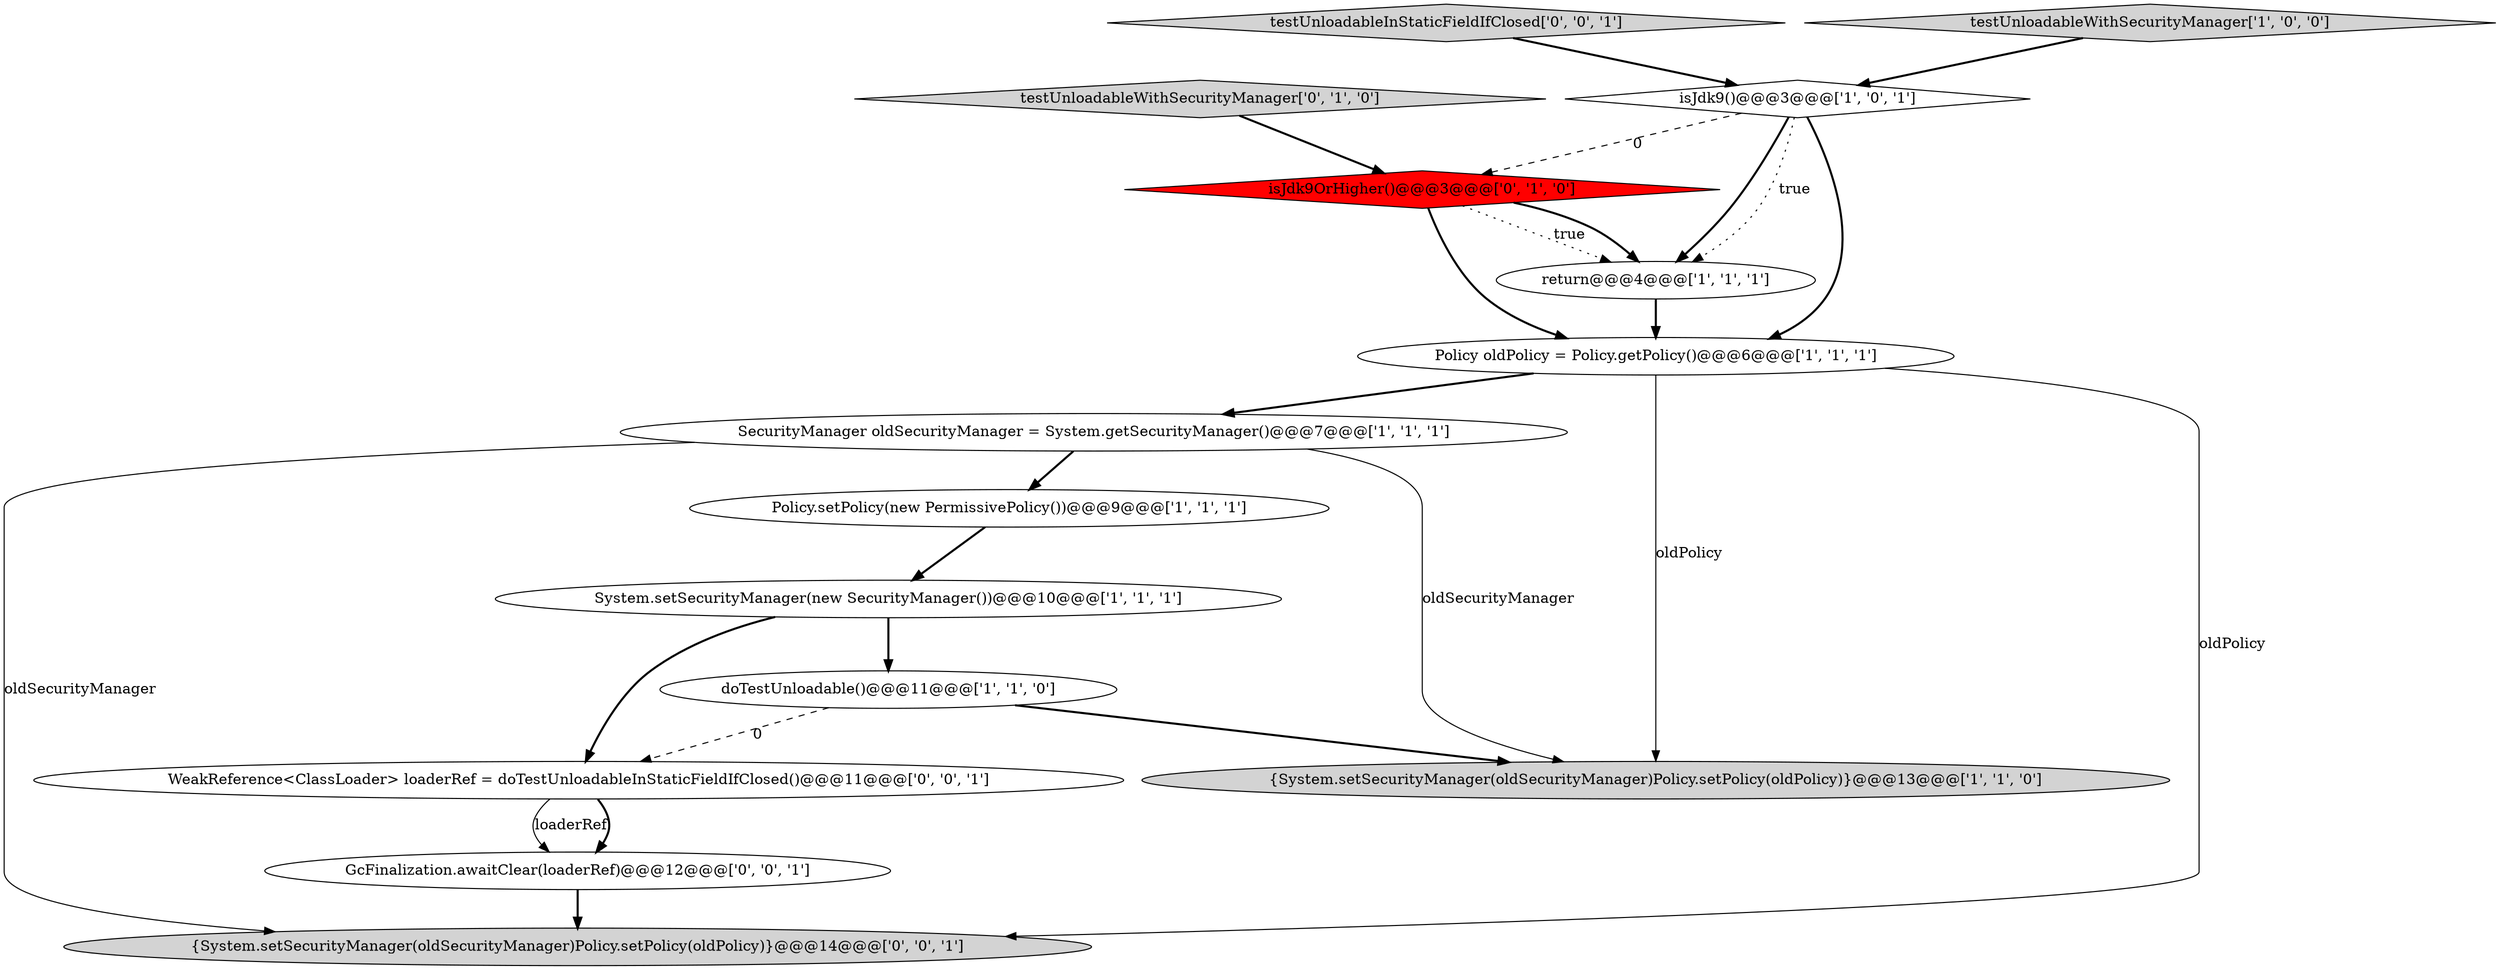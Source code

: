digraph {
9 [style = filled, label = "testUnloadableWithSecurityManager['0', '1', '0']", fillcolor = lightgray, shape = diamond image = "AAA0AAABBB2BBB"];
10 [style = filled, label = "isJdk9OrHigher()@@@3@@@['0', '1', '0']", fillcolor = red, shape = diamond image = "AAA1AAABBB2BBB"];
11 [style = filled, label = "GcFinalization.awaitClear(loaderRef)@@@12@@@['0', '0', '1']", fillcolor = white, shape = ellipse image = "AAA0AAABBB3BBB"];
2 [style = filled, label = "Policy.setPolicy(new PermissivePolicy())@@@9@@@['1', '1', '1']", fillcolor = white, shape = ellipse image = "AAA0AAABBB1BBB"];
4 [style = filled, label = "SecurityManager oldSecurityManager = System.getSecurityManager()@@@7@@@['1', '1', '1']", fillcolor = white, shape = ellipse image = "AAA0AAABBB1BBB"];
7 [style = filled, label = "Policy oldPolicy = Policy.getPolicy()@@@6@@@['1', '1', '1']", fillcolor = white, shape = ellipse image = "AAA0AAABBB1BBB"];
13 [style = filled, label = "testUnloadableInStaticFieldIfClosed['0', '0', '1']", fillcolor = lightgray, shape = diamond image = "AAA0AAABBB3BBB"];
14 [style = filled, label = "WeakReference<ClassLoader> loaderRef = doTestUnloadableInStaticFieldIfClosed()@@@11@@@['0', '0', '1']", fillcolor = white, shape = ellipse image = "AAA0AAABBB3BBB"];
1 [style = filled, label = "testUnloadableWithSecurityManager['1', '0', '0']", fillcolor = lightgray, shape = diamond image = "AAA0AAABBB1BBB"];
0 [style = filled, label = "{System.setSecurityManager(oldSecurityManager)Policy.setPolicy(oldPolicy)}@@@13@@@['1', '1', '0']", fillcolor = lightgray, shape = ellipse image = "AAA0AAABBB1BBB"];
12 [style = filled, label = "{System.setSecurityManager(oldSecurityManager)Policy.setPolicy(oldPolicy)}@@@14@@@['0', '0', '1']", fillcolor = lightgray, shape = ellipse image = "AAA0AAABBB3BBB"];
5 [style = filled, label = "doTestUnloadable()@@@11@@@['1', '1', '0']", fillcolor = white, shape = ellipse image = "AAA0AAABBB1BBB"];
6 [style = filled, label = "return@@@4@@@['1', '1', '1']", fillcolor = white, shape = ellipse image = "AAA0AAABBB1BBB"];
3 [style = filled, label = "isJdk9()@@@3@@@['1', '0', '1']", fillcolor = white, shape = diamond image = "AAA0AAABBB1BBB"];
8 [style = filled, label = "System.setSecurityManager(new SecurityManager())@@@10@@@['1', '1', '1']", fillcolor = white, shape = ellipse image = "AAA0AAABBB1BBB"];
14->11 [style = solid, label="loaderRef"];
10->6 [style = dotted, label="true"];
5->14 [style = dashed, label="0"];
7->0 [style = solid, label="oldPolicy"];
1->3 [style = bold, label=""];
8->14 [style = bold, label=""];
3->6 [style = bold, label=""];
11->12 [style = bold, label=""];
7->12 [style = solid, label="oldPolicy"];
4->2 [style = bold, label=""];
7->4 [style = bold, label=""];
9->10 [style = bold, label=""];
3->6 [style = dotted, label="true"];
10->7 [style = bold, label=""];
10->6 [style = bold, label=""];
4->0 [style = solid, label="oldSecurityManager"];
8->5 [style = bold, label=""];
5->0 [style = bold, label=""];
3->7 [style = bold, label=""];
13->3 [style = bold, label=""];
3->10 [style = dashed, label="0"];
4->12 [style = solid, label="oldSecurityManager"];
6->7 [style = bold, label=""];
14->11 [style = bold, label=""];
2->8 [style = bold, label=""];
}
